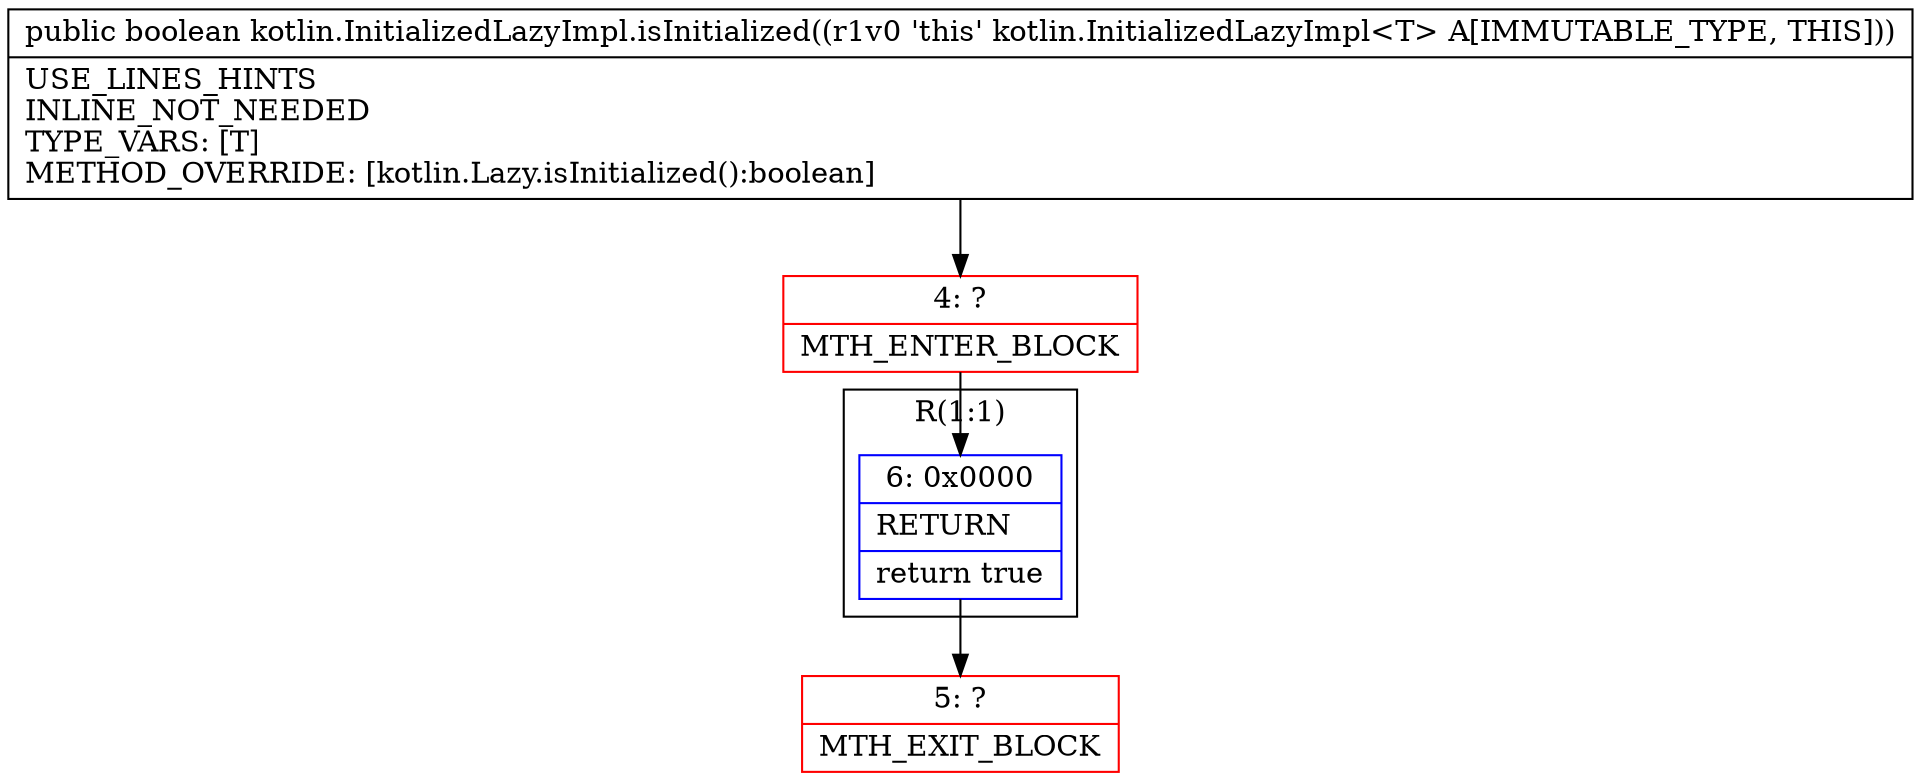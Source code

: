 digraph "CFG forkotlin.InitializedLazyImpl.isInitialized()Z" {
subgraph cluster_Region_860090955 {
label = "R(1:1)";
node [shape=record,color=blue];
Node_6 [shape=record,label="{6\:\ 0x0000|RETURN\l|return true\l}"];
}
Node_4 [shape=record,color=red,label="{4\:\ ?|MTH_ENTER_BLOCK\l}"];
Node_5 [shape=record,color=red,label="{5\:\ ?|MTH_EXIT_BLOCK\l}"];
MethodNode[shape=record,label="{public boolean kotlin.InitializedLazyImpl.isInitialized((r1v0 'this' kotlin.InitializedLazyImpl\<T\> A[IMMUTABLE_TYPE, THIS]))  | USE_LINES_HINTS\lINLINE_NOT_NEEDED\lTYPE_VARS: [T]\lMETHOD_OVERRIDE: [kotlin.Lazy.isInitialized():boolean]\l}"];
MethodNode -> Node_4;Node_6 -> Node_5;
Node_4 -> Node_6;
}

